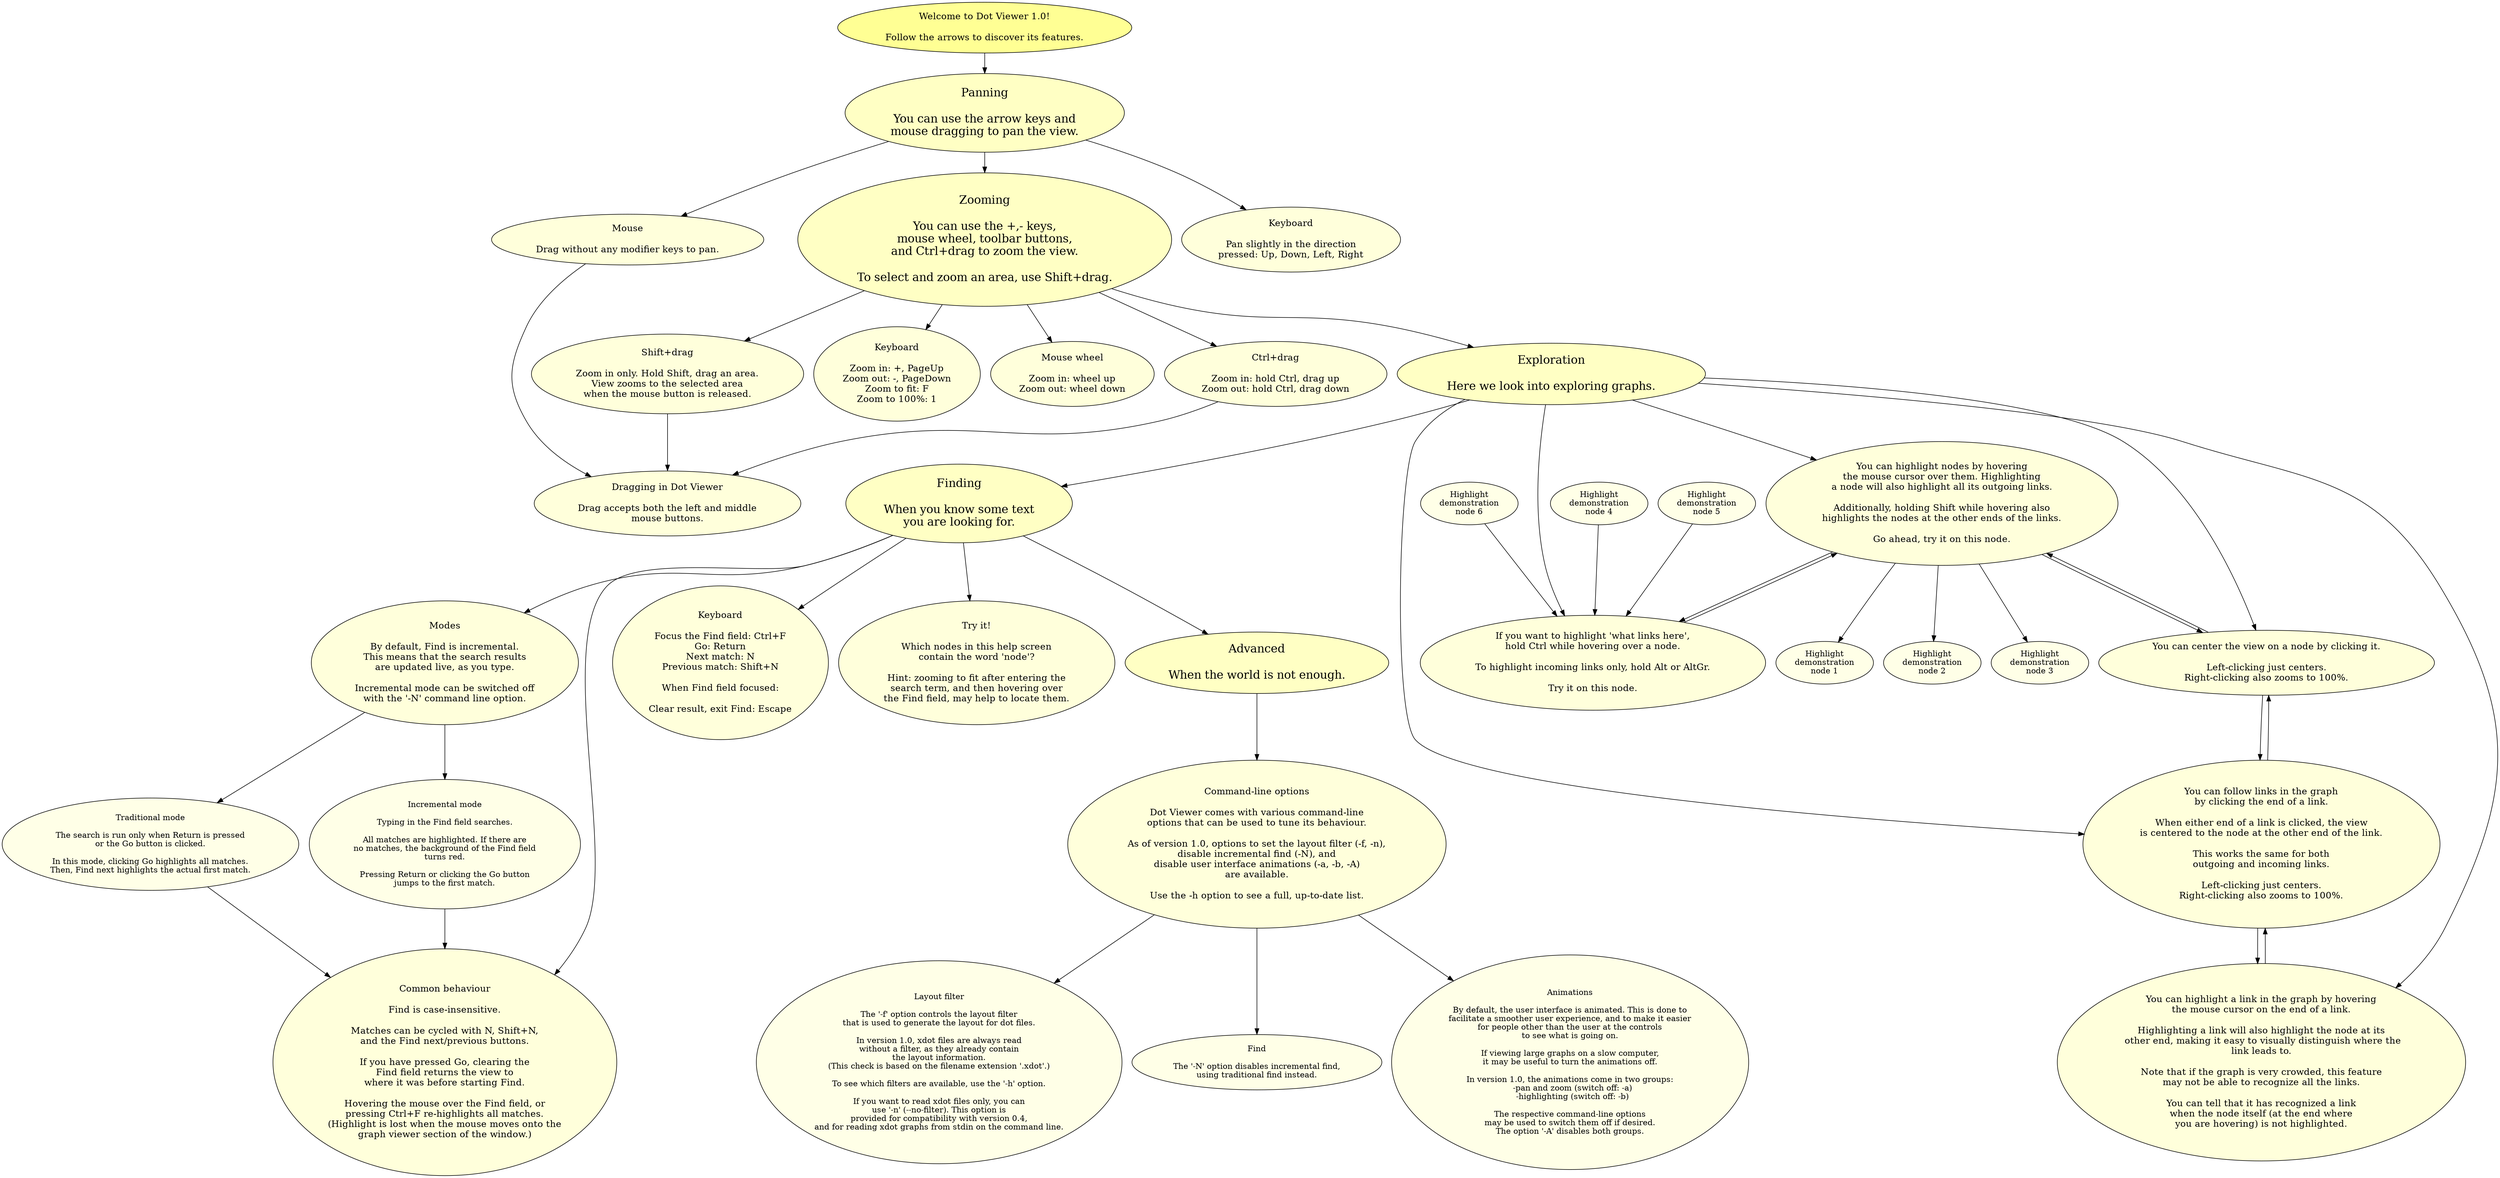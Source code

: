 // Dot Viewer help file for version 1.0
//
// This is the source file; the actual help text is the xdot version of this.
// The conversion is done to guarantee having always the same layout, and
// to make loading faster.
//
// To generate the xdot version, use:
//   dot -Txdot -ohelp.xdot help.dot
//
// Juha Jeronen 2012-08-23
//
digraph G {
    welcome [label="Welcome to Dot Viewer 1.0!\n\nFollow the arrows to discover its features.", style="filled", fillcolor="#FFFF66B2", fontsize="16", fontcolor="#000000", group="0"];


    step3 [label="Panning\n\nYou can use the arrow keys and\nmouse dragging to pan the view.", style="filled", fillcolor="#FFFFAAB2", fontsize="20", fontcolor="#000000", group="0"]
    step3a [label="Mouse\n\nDrag without any modifier keys to pan.", style="filled", fillcolor="#FFFFCCB2", fontsize="16", fontcolor="#000000", group="0"];
    step3b [label="Keyboard\n\nPan slightly in the direction\npressed: Up, Down, Left, Right", style="filled", fillcolor="#FFFFCCB2", fontsize="16", fontcolor="#000000", group="0"];


    step2 [label="Zooming\n\nYou can use the +,- keys,\nmouse wheel, toolbar buttons,\nand Ctrl+drag to zoom the view.\n\nTo select and zoom an area, use Shift+drag.", style="filled", fillcolor="#FFFFAAB2", fontsize="20", fontcolor="#000000", group="0"];
    step2a [label="Keyboard\n\nZoom in: +, PageUp\nZoom out: -, PageDown\nZoom to fit: F\nZoom to 100%: 1", style="filled", fillcolor="#FFFFCCB2", fontsize="16", fontcolor="#000000", group="0"];
    step2b [label="Mouse wheel\n\nZoom in: wheel up\nZoom out: wheel down", style="filled", fillcolor="#FFFFCCB2", fontsize="16", fontcolor="#000000", group="0"];
    step2c [label="Ctrl+drag\n\nZoom in: hold Ctrl, drag up\nZoom out: hold Ctrl, drag down", style="filled", fillcolor="#FFFFCCB2", fontsize="16", fontcolor="#000000", group="0"];
    step2d [label="Shift+drag\n\nZoom in only. Hold Shift, drag an area.\nView zooms to the selected area\nwhen the mouse button is released.", style="filled", fillcolor="#FFFFCCB2", fontsize="16", fontcolor="#000000", group="0"];


    step2and3common [label="Dragging in Dot Viewer\n\nDrag accepts both the left and middle\nmouse buttons.", style="filled", fillcolor="#FFFFCCB2", fontsize="16", fontcolor="#000000", group="0"];


    step1 [label="Exploration\n\nHere we look into exploring graphs.", style="filled", fillcolor="#FFFFAAB2", fontsize="20", fontcolor="#000000", group="0"]
    
    step1a [label="You can highlight nodes by hovering\nthe mouse cursor over them. Highlighting\na node will also highlight all its outgoing links.\n\nAdditionally, holding Shift while hovering also\nhighlights the nodes at the other ends of the links.\n\nGo ahead, try it on this node.", style="filled", fillcolor="#FFFFCCB2", fontsize="16", fontcolor="#000000", group="0"];
    step1aa [label="Highlight\ndemonstration\nnode 1", style="filled", fillcolor="#FFFFDDB2", fontcolor="#000000", group="0"];
    step1ab [label="Highlight\ndemonstration\nnode 2", style="filled", fillcolor="#FFFFDDB2", fontcolor="#000000", group="0"];
    step1ac [label="Highlight\ndemonstration\nnode 3", style="filled", fillcolor="#FFFFDDB2", fontcolor="#000000", group="0"];

    step1b [label="If you want to highlight 'what links here',\nhold Ctrl while hovering over a node.\n\nTo highlight incoming links only, hold Alt or AltGr.\n\nTry it on this node.", style="filled", fillcolor="#FFFFCCB2", fontsize="16", fontcolor="#000000", group="0"];
    step1ba [label="Highlight\ndemonstration\nnode 4", style="filled", fillcolor="#FFFFDDB2", fontcolor="#000000", group="0"];
    step1bb [label="Highlight\ndemonstration\nnode 5", style="filled", fillcolor="#FFFFDDB2", fontcolor="#000000", group="0"];
    step1bc [label="Highlight\ndemonstration\nnode 6", style="filled", fillcolor="#FFFFDDB2", fontcolor="#000000", group="0"];

    step1c [label="You can highlight a link in the graph by hovering\nthe mouse cursor on the end of a link.\n\nHighlighting a link will also highlight the node at its\n other end, making it easy to visually distinguish where the\nlink leads to.\n\nNote that if the graph is very crowded, this feature\nmay not be able to recognize all the links.\n\nYou can tell that it has recognized a link\nwhen the node itself (at the end where\nyou are hovering) is not highlighted.", style="filled", fillcolor="#FFFFCCB2", fontsize="16", fontcolor="#000000", group="0"];

    step1d [label="You can follow links in the graph\nby clicking the end of a link.\n\nWhen either end of a link is clicked, the view\nis centered to the node at the other end of the link.\n\nThis works the same for both\noutgoing and incoming links.\n\nLeft-clicking just centers.\nRight-clicking also zooms to 100%.", style="filled", fontsize="16", fillcolor="#FFFFCCB2", fontcolor="#000000", group="0"];

    step1e [label="You can center the view on a node by clicking it.\n\nLeft-clicking just centers.\nRight-clicking also zooms to 100%.", style="filled", fontsize="16", fillcolor="#FFFFCCB2", fontcolor="#000000", group="0"];


    step4 [label="Finding\n\nWhen you know some text\nyou are looking for.", style="filled", fillcolor="#FFFFAAB2", fontsize="20", fontcolor="#000000", group="0"]

    step4a [label="Modes\n\nBy default, Find is incremental.\nThis means that the search results\nare updated live, as you type.\n\nIncremental mode can be switched off\nwith the '-N' command line option.", style="filled", fillcolor="#FFFFCCB2", fontsize="16", fontcolor="#000000", group="0"]

    step4aa [label="Incremental mode\n\nTyping in the Find field searches.\n\nAll matches are highlighted. If there are\nno matches, the background of the Find field\nturns red.\n\nPressing Return or clicking the Go button\njumps to the first match.", style="filled", fillcolor="#FFFFDDB2", fontcolor="#000000", group="0"]
    step4ab [label="Traditional mode\n\nThe search is run only when Return is pressed\nor the Go button is clicked.\n\nIn this mode, clicking Go highlights all matches.\nThen, Find next highlights the actual first match.", style="filled", fillcolor="#FFFFDDB2", fontcolor="#000000", group="0"]

    step4b [label="Keyboard\n\nFocus the Find field: Ctrl+F\nGo: Return\nNext match: N\nPrevious match: Shift+N\n\nWhen Find field focused:\n\nClear result, exit Find: Escape", style="filled", fillcolor="#FFFFCCB2", fontsize="16", fontcolor="#000000", group="0"]

    step4c [label="Common behaviour\n\nFind is case-insensitive.\n\nMatches can be cycled with N, Shift+N,\nand the Find next/previous buttons.\n\nIf you have pressed Go, clearing the\nFind field returns the view to\nwhere it was before starting Find.\n\nHovering the mouse over the Find field, or\npressing Ctrl+F re-highlights all matches.\n(Highlight is lost when the mouse moves onto the\ngraph viewer section of the window.)", style="filled", fillcolor="#FFFFCCB2", fontsize="16", fontcolor="#000000", group="0"]

    step4d [label="Try it!\n\nWhich nodes in this help screen\ncontain the word 'node'?\n\nHint: zooming to fit after entering the\nsearch term, and then hovering over\nthe Find field, may help to locate them.", style="filled", fillcolor="#FFFFCCB2", fontsize="16", fontcolor="#000000", group="0"]


    step5 [label="Advanced\n\nWhen the world is not enough.", style="filled", fillcolor="#FFFFAAB2", fontsize="20", fontcolor="#000000", group="0"]

    step5a [label="Command-line options\n\nDot Viewer comes with various command-line\noptions that can be used to tune its behaviour.\n\nAs of version 1.0, options to set the layout filter (-f, -n),\ndisable incremental find (-N), and\ndisable user interface animations (-a, -b, -A)\nare available.\n\nUse the -h option to see a full, up-to-date list.", style="filled", fillcolor="#FFFFCCB2", fontsize="16", fontcolor="#000000", group="0"]

    step5aa [label="Animations\n\nBy default, the user interface is animated. This is done to\nfacilitate a smoother user experience, and to make it easier\nfor people other than the user at the controls\nto see what is going on.\n\nIf viewing large graphs on a slow computer,\nit may be useful to turn the animations off.\n\nIn version 1.0, the animations come in two groups:\n  -pan and zoom (switch off: -a)\n  -highlighting (switch off: -b)\n\nThe respective command-line options\nmay be used to switch them off if desired.\nThe option '-A' disables both groups.", style="filled", fillcolor="#FFFFDDB2", fontcolor="#000000", group="0"]

    step5ab [label="Layout filter\n\nThe '-f' option controls the layout filter\nthat is used to generate the layout for dot files.\n\nIn version 1.0, xdot files are always read\nwithout a filter, as they already contain\nthe layout information.\n(This check is based on the filename extension '.xdot'.)\n\nTo see which filters are available, use the '-h' option.\n\nIf you want to read xdot files only, you can\nuse '-n' (--no-filter). This option is\nprovided for compatibility with version 0.4,\nand for reading xdot graphs from stdin on the command line.", style="filled", fillcolor="#FFFFDDB2", fontcolor="#000000", group="0"]

    step5ac [label="Find\n\nThe '-N' option disables incremental find,\nusing traditional find instead.", style="filled", fillcolor="#FFFFDDB2", fontcolor="#000000", group="0"]

    welcome -> step3;

    step3 -> step3a;
    step3 -> step3b;
    step3 -> step2;

    step2 -> step2a;
    step2 -> step2b;
    step2 -> step2c;
    step2 -> step2d;
    step2 -> step1;

    step2c -> step2and3common;
    step2d -> step2and3common;
    step3a -> step2and3common;

    step1 -> step1a;
    step1 -> step1b;
    step1a -> step1aa;
    step1a -> step1ab;
    step1a -> step1ac;
    step1a -> step1b;
    step1b -> step1a;
    step1ba -> step1b;
    step1bb -> step1b;
    step1bc -> step1b;
    step1c -> step1d;
    step1d -> step1c;
    step1d -> step1e;
    step1e -> step1d;
    step1a -> step1e;
    step1e -> step1a;
    step1 -> step1c;
    step1 -> step1d;
    step1 -> step1e;
    step1 -> step4;

    step4 -> step4a;
    step4 -> step4b;
    step4a -> step4aa;
    step4a -> step4ab;
    step4aa -> step4c;
    step4ab -> step4c;
    step4 -> step4c;
    step4 -> step4d;
    step4 -> step5;

    step5 -> step5a;
    step5a -> step5aa;
    step5a -> step5ab;
    step5a -> step5ac;
}

